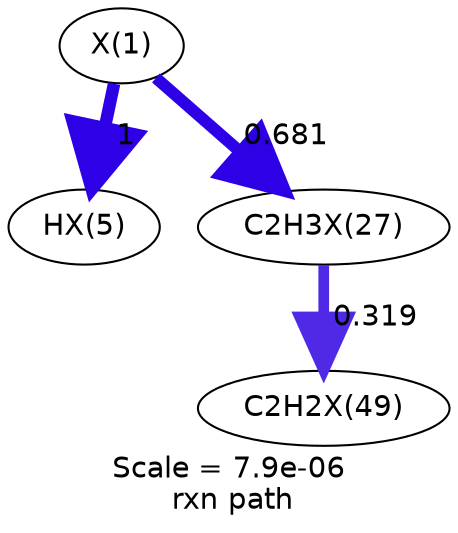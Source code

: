 digraph reaction_paths {
center=1;
s11 -> s12[fontname="Helvetica", style="setlinewidth(6)", arrowsize=3, color="0.7, 1.5, 0.9"
, label=" 1"];
s11 -> s13[fontname="Helvetica", style="setlinewidth(5.71)", arrowsize=2.86, color="0.7, 1.18, 0.9"
, label=" 0.681"];
s13 -> s17[fontname="Helvetica", style="setlinewidth(5.14)", arrowsize=2.57, color="0.7, 0.819, 0.9"
, label=" 0.319"];
s11 [ fontname="Helvetica", label="X(1)"];
s12 [ fontname="Helvetica", label="HX(5)"];
s13 [ fontname="Helvetica", label="C2H3X(27)"];
s17 [ fontname="Helvetica", label="C2H2X(49)"];
 label = "Scale = 7.9e-06\l rxn path";
 fontname = "Helvetica";
}
